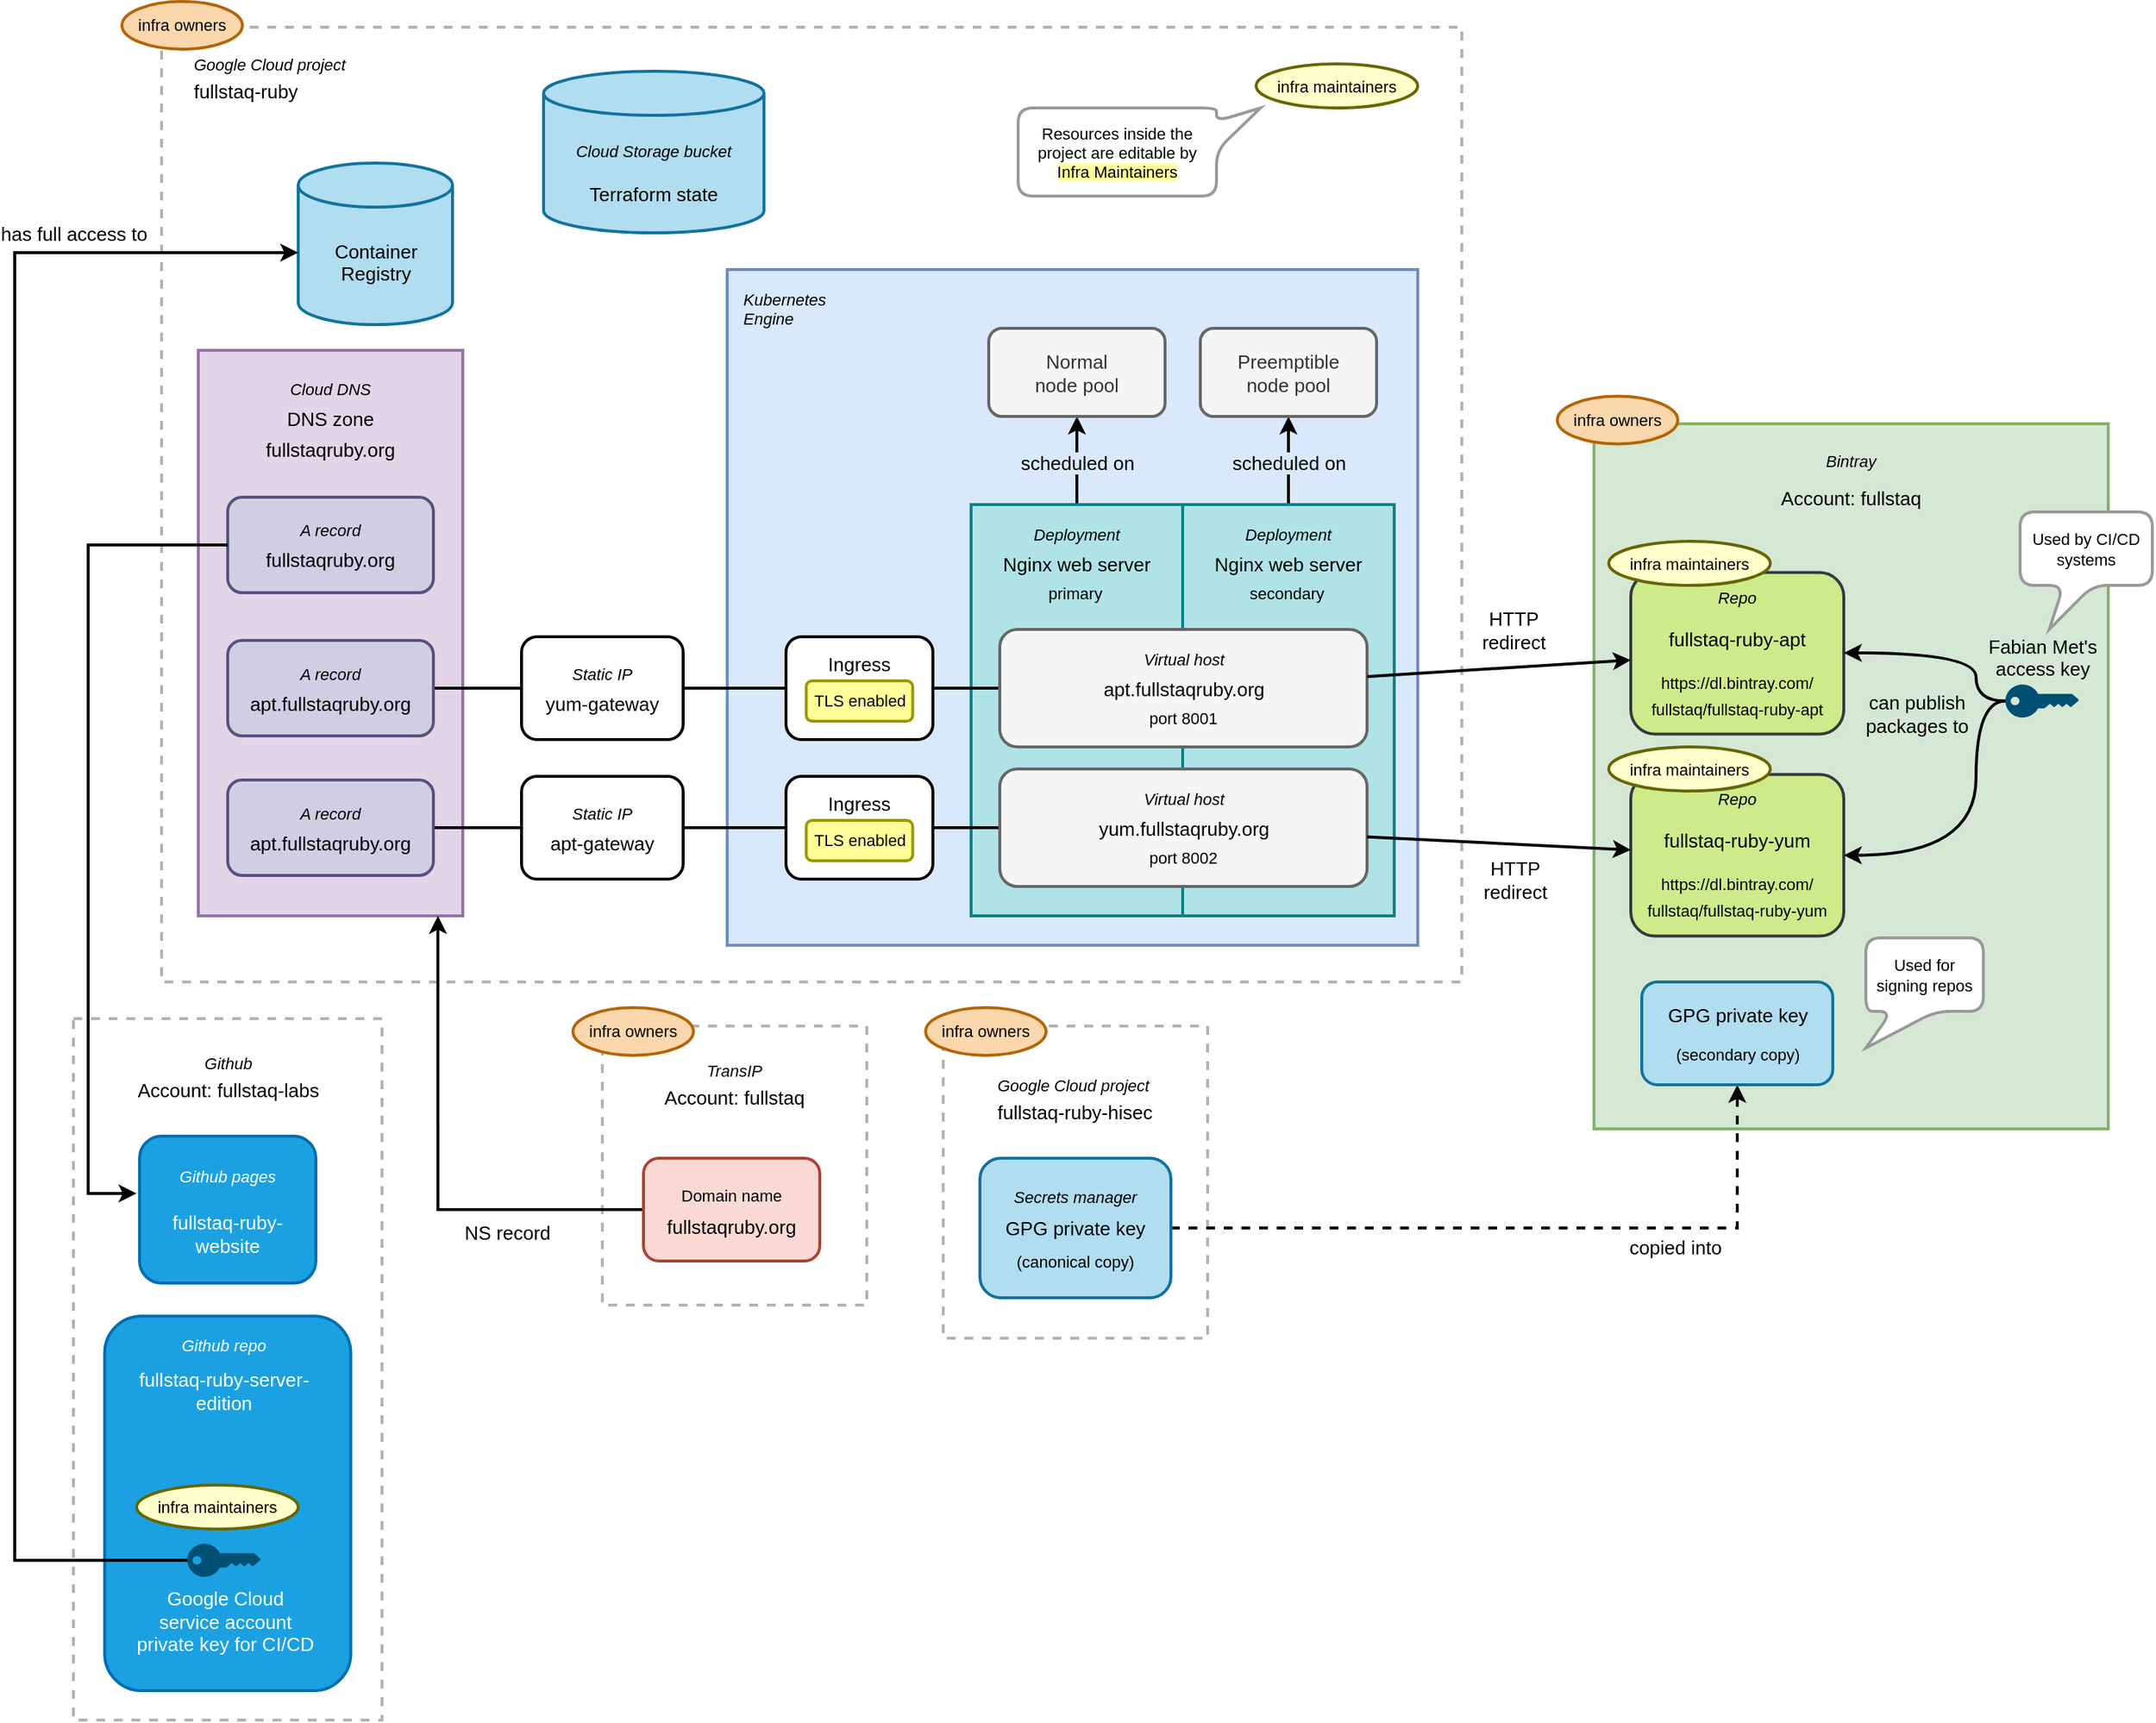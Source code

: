 <mxfile version="13.6.2" type="device"><diagram id="wFYHoePaybJZQyo_VfQG" name="Page-1"><mxGraphModel dx="1171" dy="787" grid="1" gridSize="10" guides="1" tooltips="1" connect="1" arrows="1" fold="1" page="1" pageScale="1" pageWidth="1654" pageHeight="1169" math="0" shadow="0"><root><mxCell id="0"/><mxCell id="1" parent="0"/><mxCell id="Y2Kb97HNNrcBP8ezn5Aq-105" value="" style="rounded=0;whiteSpace=wrap;html=1;shadow=0;glass=0;sketch=0;strokeWidth=2;fontSize=11;align=center;dashed=1;strokeColor=#B3B3B3;" parent="1" vertex="1"><mxGeometry x="150" y="47.5" width="885" height="650" as="geometry"/></mxCell><mxCell id="Y2Kb97HNNrcBP8ezn5Aq-82" value="" style="rounded=0;whiteSpace=wrap;html=1;shadow=0;glass=0;sketch=0;strokeWidth=2;fontSize=13;strokeColor=#6c8ebf;fillColor=#dae8fc;" parent="1" vertex="1"><mxGeometry x="535" y="212.5" width="470" height="460" as="geometry"/></mxCell><mxCell id="Y2Kb97HNNrcBP8ezn5Aq-75" style="edgeStyle=orthogonalEdgeStyle;rounded=0;orthogonalLoop=1;jettySize=auto;html=1;startArrow=none;startFill=0;endArrow=classic;endFill=1;strokeWidth=2;fontSize=13;" parent="1" source="Y2Kb97HNNrcBP8ezn5Aq-4" target="Y2Kb97HNNrcBP8ezn5Aq-72" edge="1"><mxGeometry relative="1" as="geometry"/></mxCell><mxCell id="Y2Kb97HNNrcBP8ezn5Aq-76" value="scheduled on" style="edgeLabel;html=1;align=center;verticalAlign=middle;resizable=0;points=[];fontSize=13;labelBackgroundColor=#DAE8FC;" parent="Y2Kb97HNNrcBP8ezn5Aq-75" vertex="1" connectable="0"><mxGeometry x="-0.056" y="2" relative="1" as="geometry"><mxPoint x="2" y="-0.75" as="offset"/></mxGeometry></mxCell><mxCell id="Y2Kb97HNNrcBP8ezn5Aq-4" value="" style="rounded=0;whiteSpace=wrap;html=1;fontSize=13;strokeWidth=2;fillColor=#b0e3e6;strokeColor=#0e8088;" parent="1" vertex="1"><mxGeometry x="701" y="372.5" width="144" height="280" as="geometry"/></mxCell><mxCell id="Y2Kb97HNNrcBP8ezn5Aq-16" value="Kubernetes&lt;br style=&quot;font-size: 11px&quot;&gt;Engine" style="text;html=1;strokeColor=none;fillColor=none;align=left;verticalAlign=top;whiteSpace=wrap;rounded=0;fontSize=11;fontStyle=2" parent="1" vertex="1"><mxGeometry x="544" y="220" width="70" height="35" as="geometry"/></mxCell><mxCell id="Y2Kb97HNNrcBP8ezn5Aq-26" style="edgeStyle=orthogonalEdgeStyle;rounded=0;orthogonalLoop=1;jettySize=auto;html=1;exitX=0;exitY=0.5;exitDx=0;exitDy=0;endArrow=none;endFill=0;startArrow=none;startFill=0;strokeWidth=2;" parent="1" source="Y2Kb97HNNrcBP8ezn5Aq-35" target="Y2Kb97HNNrcBP8ezn5Aq-147" edge="1"><mxGeometry relative="1" as="geometry"><mxPoint x="705" y="412.5" as="sourcePoint"/><mxPoint x="675" y="497.5" as="targetPoint"/></mxGeometry></mxCell><mxCell id="Y2Kb97HNNrcBP8ezn5Aq-27" value="Deployment" style="text;html=1;strokeColor=none;fillColor=none;align=center;verticalAlign=middle;whiteSpace=wrap;rounded=0;shadow=0;glass=0;sketch=0;fontSize=11;fontStyle=2" parent="1" vertex="1"><mxGeometry x="733" y="382.5" width="80" height="20" as="geometry"/></mxCell><mxCell id="Y2Kb97HNNrcBP8ezn5Aq-29" value="Nginx web server" style="text;html=1;strokeColor=none;fillColor=none;align=center;verticalAlign=middle;whiteSpace=wrap;rounded=0;shadow=0;glass=0;sketch=0;fontSize=13;" parent="1" vertex="1"><mxGeometry x="718" y="402.5" width="110" height="20" as="geometry"/></mxCell><mxCell id="Y2Kb97HNNrcBP8ezn5Aq-40" value="&lt;p style=&quot;line-height: 100%&quot;&gt;&lt;i&gt;&lt;font style=&quot;font-size: 11px ; line-height: 100%&quot;&gt;Bintray&lt;/font&gt;&lt;/i&gt;&lt;/p&gt;&lt;p style=&quot;line-height: 100%&quot;&gt;Account: fullstaq&lt;br&gt;&lt;/p&gt;" style="rounded=0;whiteSpace=wrap;html=1;shadow=0;glass=0;sketch=0;strokeWidth=2;fontSize=13;verticalAlign=top;spacing=0;strokeColor=#82b366;fillColor=#d5e8d4;" parent="1" vertex="1"><mxGeometry x="1125" y="317.5" width="350" height="480" as="geometry"/></mxCell><mxCell id="Y2Kb97HNNrcBP8ezn5Aq-57" style="edgeStyle=orthogonalEdgeStyle;rounded=0;orthogonalLoop=1;jettySize=auto;html=1;startArrow=none;startFill=0;endArrow=none;endFill=0;strokeWidth=2;fontSize=11;" parent="1" source="Y2Kb97HNNrcBP8ezn5Aq-56" target="Y2Kb97HNNrcBP8ezn5Aq-98" edge="1"><mxGeometry relative="1" as="geometry"><mxPoint x="721.5" y="592.5" as="targetPoint"/></mxGeometry></mxCell><mxCell id="Y2Kb97HNNrcBP8ezn5Aq-56" value="Ingress" style="rounded=1;whiteSpace=wrap;html=1;shadow=0;glass=0;sketch=0;strokeWidth=2;fontSize=13;verticalAlign=top;spacing=6;" parent="1" vertex="1"><mxGeometry x="575" y="557.5" width="100" height="70" as="geometry"/></mxCell><mxCell id="Y2Kb97HNNrcBP8ezn5Aq-58" value="primary" style="text;html=1;strokeColor=none;fillColor=none;align=center;verticalAlign=middle;whiteSpace=wrap;rounded=0;shadow=0;glass=0;sketch=0;fontSize=11;" parent="1" vertex="1"><mxGeometry x="752" y="422.5" width="40" height="20" as="geometry"/></mxCell><mxCell id="Y2Kb97HNNrcBP8ezn5Aq-74" style="edgeStyle=orthogonalEdgeStyle;rounded=0;orthogonalLoop=1;jettySize=auto;html=1;startArrow=none;startFill=0;endArrow=classic;endFill=1;strokeWidth=2;fontSize=13;" parent="1" source="Y2Kb97HNNrcBP8ezn5Aq-63" target="Y2Kb97HNNrcBP8ezn5Aq-73" edge="1"><mxGeometry relative="1" as="geometry"/></mxCell><mxCell id="Y2Kb97HNNrcBP8ezn5Aq-77" value="scheduled on" style="edgeLabel;html=1;align=center;verticalAlign=middle;resizable=0;points=[];fontSize=13;labelBackgroundColor=#DAE8FC;" parent="Y2Kb97HNNrcBP8ezn5Aq-74" vertex="1" connectable="0"><mxGeometry x="-0.056" y="1" relative="1" as="geometry"><mxPoint x="1" y="-0.75" as="offset"/></mxGeometry></mxCell><mxCell id="Y2Kb97HNNrcBP8ezn5Aq-63" value="" style="rounded=0;whiteSpace=wrap;html=1;fontSize=13;strokeWidth=2;fillColor=#b0e3e6;strokeColor=#0e8088;" parent="1" vertex="1"><mxGeometry x="845" y="372.5" width="144" height="280" as="geometry"/></mxCell><mxCell id="Y2Kb97HNNrcBP8ezn5Aq-64" value="Deployment" style="text;html=1;strokeColor=none;fillColor=none;align=center;verticalAlign=middle;whiteSpace=wrap;rounded=0;shadow=0;glass=0;sketch=0;fontSize=11;fontStyle=2" parent="1" vertex="1"><mxGeometry x="877" y="382.5" width="80" height="20" as="geometry"/></mxCell><mxCell id="Y2Kb97HNNrcBP8ezn5Aq-65" value="Nginx web server" style="text;html=1;strokeColor=none;fillColor=none;align=center;verticalAlign=middle;whiteSpace=wrap;rounded=0;shadow=0;glass=0;sketch=0;fontSize=13;" parent="1" vertex="1"><mxGeometry x="862" y="402.5" width="110" height="20" as="geometry"/></mxCell><mxCell id="Y2Kb97HNNrcBP8ezn5Aq-66" value="secondary" style="text;html=1;strokeColor=none;fillColor=none;align=center;verticalAlign=middle;whiteSpace=wrap;rounded=0;shadow=0;glass=0;sketch=0;fontSize=11;" parent="1" vertex="1"><mxGeometry x="896" y="422.5" width="40" height="20" as="geometry"/></mxCell><mxCell id="Y2Kb97HNNrcBP8ezn5Aq-49" value="" style="group" parent="1" vertex="1" connectable="0"><mxGeometry x="720.5" y="457.5" width="250" height="80" as="geometry"/></mxCell><mxCell id="Y2Kb97HNNrcBP8ezn5Aq-35" value="" style="rounded=1;whiteSpace=wrap;html=1;shadow=0;glass=0;sketch=0;strokeWidth=2;fontSize=11;fillColor=#f5f5f5;strokeColor=#666666;fontColor=#333333;" parent="Y2Kb97HNNrcBP8ezn5Aq-49" vertex="1"><mxGeometry width="250" height="80" as="geometry"/></mxCell><mxCell id="Y2Kb97HNNrcBP8ezn5Aq-46" value="Virtual host" style="text;html=1;strokeColor=none;fillColor=none;align=center;verticalAlign=middle;whiteSpace=wrap;rounded=0;shadow=0;glass=0;sketch=0;fontSize=11;fontStyle=2" parent="Y2Kb97HNNrcBP8ezn5Aq-49" vertex="1"><mxGeometry x="85" y="10" width="80" height="20" as="geometry"/></mxCell><mxCell id="Y2Kb97HNNrcBP8ezn5Aq-47" value="apt.fullstaqruby.org" style="text;html=1;strokeColor=none;fillColor=none;align=center;verticalAlign=middle;whiteSpace=wrap;rounded=0;shadow=0;glass=0;sketch=0;fontSize=13;" parent="Y2Kb97HNNrcBP8ezn5Aq-49" vertex="1"><mxGeometry x="64" y="30" width="122" height="20" as="geometry"/></mxCell><mxCell id="Y2Kb97HNNrcBP8ezn5Aq-48" value="port 8001" style="text;html=1;strokeColor=none;fillColor=none;align=center;verticalAlign=middle;whiteSpace=wrap;rounded=0;shadow=0;glass=0;sketch=0;fontSize=11;" parent="Y2Kb97HNNrcBP8ezn5Aq-49" vertex="1"><mxGeometry x="87.5" y="50" width="75" height="20" as="geometry"/></mxCell><mxCell id="Y2Kb97HNNrcBP8ezn5Aq-72" value="Normal&lt;br&gt;node pool" style="rounded=1;whiteSpace=wrap;html=1;shadow=0;glass=0;sketch=0;strokeWidth=2;fontSize=13;fillColor=#f5f5f5;strokeColor=#666666;fontColor=#333333;" parent="1" vertex="1"><mxGeometry x="713" y="252.5" width="120" height="60" as="geometry"/></mxCell><mxCell id="Y2Kb97HNNrcBP8ezn5Aq-73" value="Preemptible&lt;br&gt;node pool" style="rounded=1;whiteSpace=wrap;html=1;shadow=0;glass=0;sketch=0;strokeWidth=2;fontSize=13;fillColor=#f5f5f5;strokeColor=#666666;fontColor=#333333;" parent="1" vertex="1"><mxGeometry x="857" y="252.5" width="120" height="60" as="geometry"/></mxCell><mxCell id="Y2Kb97HNNrcBP8ezn5Aq-80" style="edgeStyle=orthogonalEdgeStyle;rounded=0;orthogonalLoop=1;jettySize=auto;html=1;startArrow=none;startFill=0;endArrow=none;endFill=0;strokeWidth=2;fontSize=13;" parent="1" source="Y2Kb97HNNrcBP8ezn5Aq-78" target="Y2Kb97HNNrcBP8ezn5Aq-147" edge="1"><mxGeometry relative="1" as="geometry"><mxPoint x="605" y="497.5" as="targetPoint"/></mxGeometry></mxCell><mxCell id="Y2Kb97HNNrcBP8ezn5Aq-78" value="&lt;p style=&quot;line-height: 160%&quot;&gt;&lt;i&gt;&lt;font style=&quot;font-size: 11px&quot;&gt;Static IP&lt;/font&gt;&lt;/i&gt;&lt;br&gt;yum-gateway&lt;/p&gt;" style="rounded=1;whiteSpace=wrap;html=1;shadow=0;glass=0;sketch=0;strokeWidth=2;fontSize=13;" parent="1" vertex="1"><mxGeometry x="395" y="462.5" width="110" height="70" as="geometry"/></mxCell><mxCell id="Y2Kb97HNNrcBP8ezn5Aq-81" style="edgeStyle=orthogonalEdgeStyle;rounded=0;orthogonalLoop=1;jettySize=auto;html=1;startArrow=none;startFill=0;endArrow=none;endFill=0;strokeWidth=2;fontSize=13;" parent="1" source="Y2Kb97HNNrcBP8ezn5Aq-79" target="Y2Kb97HNNrcBP8ezn5Aq-56" edge="1"><mxGeometry relative="1" as="geometry"/></mxCell><mxCell id="Y2Kb97HNNrcBP8ezn5Aq-79" value="&lt;p style=&quot;line-height: 160%&quot;&gt;&lt;i&gt;&lt;font style=&quot;font-size: 11px&quot;&gt;Static IP&lt;/font&gt;&lt;/i&gt;&lt;br&gt;apt-gateway&lt;/p&gt;" style="rounded=1;whiteSpace=wrap;html=1;shadow=0;glass=0;sketch=0;strokeWidth=2;fontSize=13;" parent="1" vertex="1"><mxGeometry x="395" y="557.5" width="110" height="70" as="geometry"/></mxCell><mxCell id="Y2Kb97HNNrcBP8ezn5Aq-85" value="" style="rounded=0;whiteSpace=wrap;html=1;shadow=0;glass=0;sketch=0;strokeColor=#9673a6;strokeWidth=2;fontSize=13;fillColor=#e1d5e7;" parent="1" vertex="1"><mxGeometry x="175" y="267.5" width="180" height="385" as="geometry"/></mxCell><mxCell id="Y2Kb97HNNrcBP8ezn5Aq-90" style="edgeStyle=orthogonalEdgeStyle;rounded=0;orthogonalLoop=1;jettySize=auto;html=1;startArrow=none;startFill=0;endArrow=none;endFill=0;strokeWidth=2;fontSize=13;" parent="1" source="Y2Kb97HNNrcBP8ezn5Aq-86" target="Y2Kb97HNNrcBP8ezn5Aq-78" edge="1"><mxGeometry relative="1" as="geometry"/></mxCell><mxCell id="Y2Kb97HNNrcBP8ezn5Aq-86" value="&lt;p style=&quot;line-height: 160%&quot;&gt;&lt;i&gt;&lt;font style=&quot;font-size: 11px&quot;&gt;A record&lt;/font&gt;&lt;/i&gt;&lt;br&gt;apt.fullstaqruby.org&lt;/p&gt;" style="rounded=1;whiteSpace=wrap;html=1;shadow=0;glass=0;sketch=0;strokeWidth=2;fontSize=13;fillColor=#d0cee2;strokeColor=#56517e;" parent="1" vertex="1"><mxGeometry x="195" y="465" width="140" height="65" as="geometry"/></mxCell><mxCell id="Y2Kb97HNNrcBP8ezn5Aq-91" style="edgeStyle=orthogonalEdgeStyle;rounded=0;orthogonalLoop=1;jettySize=auto;html=1;startArrow=none;startFill=0;endArrow=none;endFill=0;strokeWidth=2;fontSize=13;" parent="1" source="Y2Kb97HNNrcBP8ezn5Aq-88" target="Y2Kb97HNNrcBP8ezn5Aq-79" edge="1"><mxGeometry relative="1" as="geometry"/></mxCell><mxCell id="Y2Kb97HNNrcBP8ezn5Aq-88" value="&lt;p style=&quot;line-height: 160%&quot;&gt;&lt;i&gt;&lt;font style=&quot;font-size: 11px&quot;&gt;A record&lt;/font&gt;&lt;/i&gt;&lt;br&gt;apt.fullstaqruby.org&lt;/p&gt;" style="rounded=1;whiteSpace=wrap;html=1;shadow=0;glass=0;sketch=0;strokeWidth=2;fontSize=13;fillColor=#d0cee2;strokeColor=#56517e;" parent="1" vertex="1"><mxGeometry x="195" y="560" width="140" height="65" as="geometry"/></mxCell><mxCell id="Y2Kb97HNNrcBP8ezn5Aq-89" value="&lt;p style=&quot;line-height: 160%&quot;&gt;&lt;i&gt;&lt;font&gt;&lt;span style=&quot;font-size: 11px&quot;&gt;Cloud DNS&lt;br&gt;&lt;/span&gt;&lt;/font&gt;&lt;/i&gt;&lt;span&gt;DNS zone&lt;br&gt;&lt;/span&gt;&lt;span&gt;fullstaqruby.org&lt;/span&gt;&lt;/p&gt;" style="text;html=1;strokeColor=none;fillColor=none;align=center;verticalAlign=middle;whiteSpace=wrap;rounded=0;shadow=0;glass=0;sketch=0;fontSize=13;" parent="1" vertex="1"><mxGeometry x="205" y="287.5" width="120" height="55" as="geometry"/></mxCell><mxCell id="Y2Kb97HNNrcBP8ezn5Aq-92" value="&lt;p style=&quot;line-height: 160%&quot;&gt;&lt;i&gt;Repo&lt;/i&gt;&lt;/p&gt;&lt;p style=&quot;line-height: 160%&quot;&gt;&lt;font style=&quot;font-size: 13px&quot;&gt;fullstaq-ruby-apt&lt;/font&gt;&lt;br&gt;&lt;/p&gt;&lt;p style=&quot;line-height: 160%&quot;&gt;https://dl.bintray.com/&lt;br&gt;fullstaq/fullstaq-ruby-apt&lt;br&gt;&lt;/p&gt;" style="rounded=1;whiteSpace=wrap;html=1;shadow=0;glass=0;sketch=0;strokeWidth=2;fontSize=11;align=center;fillColor=#cdeb8b;strokeColor=#36393d;" parent="1" vertex="1"><mxGeometry x="1150" y="418.75" width="145" height="110" as="geometry"/></mxCell><mxCell id="Y2Kb97HNNrcBP8ezn5Aq-93" value="&lt;p style=&quot;line-height: 160%&quot;&gt;&lt;i&gt;Repo&lt;/i&gt;&lt;/p&gt;&lt;p style=&quot;line-height: 160%&quot;&gt;&lt;font style=&quot;font-size: 13px&quot;&gt;fullstaq-ruby-yum&lt;/font&gt;&lt;br&gt;&lt;/p&gt;&lt;p style=&quot;line-height: 160%&quot;&gt;https://dl.bintray.com/&lt;br&gt;fullstaq/fullstaq-ruby-yum&lt;br&gt;&lt;/p&gt;" style="rounded=1;whiteSpace=wrap;html=1;shadow=0;glass=0;sketch=0;strokeWidth=2;fontSize=11;align=center;fillColor=#cdeb8b;strokeColor=#36393d;" parent="1" vertex="1"><mxGeometry x="1150" y="556.25" width="145" height="110" as="geometry"/></mxCell><mxCell id="Y2Kb97HNNrcBP8ezn5Aq-94" style="rounded=0;orthogonalLoop=1;jettySize=auto;html=1;startArrow=none;startFill=0;endArrow=classic;endFill=1;strokeWidth=2;fontSize=13;" parent="1" source="Y2Kb97HNNrcBP8ezn5Aq-35" target="Y2Kb97HNNrcBP8ezn5Aq-92" edge="1"><mxGeometry relative="1" as="geometry"/></mxCell><mxCell id="Y2Kb97HNNrcBP8ezn5Aq-103" value="HTTP&lt;br style=&quot;font-size: 13px;&quot;&gt;redirect" style="edgeLabel;html=1;align=center;verticalAlign=middle;resizable=0;points=[];fontSize=13;labelBackgroundColor=none;" parent="Y2Kb97HNNrcBP8ezn5Aq-94" vertex="1" connectable="0"><mxGeometry x="-0.123" y="1" relative="1" as="geometry"><mxPoint x="20.72" y="-26.16" as="offset"/></mxGeometry></mxCell><mxCell id="Y2Kb97HNNrcBP8ezn5Aq-97" value="" style="group" parent="1" vertex="1" connectable="0"><mxGeometry x="720.5" y="552.5" width="250" height="80" as="geometry"/></mxCell><mxCell id="Y2Kb97HNNrcBP8ezn5Aq-98" value="" style="rounded=1;whiteSpace=wrap;html=1;shadow=0;glass=0;sketch=0;strokeWidth=2;fontSize=11;fillColor=#f5f5f5;strokeColor=#666666;fontColor=#333333;" parent="Y2Kb97HNNrcBP8ezn5Aq-97" vertex="1"><mxGeometry width="250" height="80" as="geometry"/></mxCell><mxCell id="Y2Kb97HNNrcBP8ezn5Aq-99" value="Virtual host" style="text;html=1;strokeColor=none;fillColor=none;align=center;verticalAlign=middle;whiteSpace=wrap;rounded=0;shadow=0;glass=0;sketch=0;fontSize=11;fontStyle=2" parent="Y2Kb97HNNrcBP8ezn5Aq-97" vertex="1"><mxGeometry x="85" y="10" width="80" height="20" as="geometry"/></mxCell><mxCell id="Y2Kb97HNNrcBP8ezn5Aq-100" value="yum.fullstaqruby.org" style="text;html=1;strokeColor=none;fillColor=none;align=center;verticalAlign=middle;whiteSpace=wrap;rounded=0;shadow=0;glass=0;sketch=0;fontSize=13;" parent="Y2Kb97HNNrcBP8ezn5Aq-97" vertex="1"><mxGeometry x="64" y="30" width="122" height="20" as="geometry"/></mxCell><mxCell id="Y2Kb97HNNrcBP8ezn5Aq-101" value="port 8002" style="text;html=1;strokeColor=none;fillColor=none;align=center;verticalAlign=middle;whiteSpace=wrap;rounded=0;shadow=0;glass=0;sketch=0;fontSize=11;" parent="Y2Kb97HNNrcBP8ezn5Aq-97" vertex="1"><mxGeometry x="87.5" y="50" width="75" height="20" as="geometry"/></mxCell><mxCell id="Y2Kb97HNNrcBP8ezn5Aq-102" style="rounded=0;orthogonalLoop=1;jettySize=auto;html=1;startArrow=none;startFill=0;endArrow=classic;endFill=1;strokeWidth=2;fontSize=11;jumpStyle=none;" parent="1" source="Y2Kb97HNNrcBP8ezn5Aq-98" target="Y2Kb97HNNrcBP8ezn5Aq-93" edge="1"><mxGeometry relative="1" as="geometry"/></mxCell><mxCell id="Y2Kb97HNNrcBP8ezn5Aq-104" value="HTTP&lt;br style=&quot;font-size: 13px;&quot;&gt;redirect" style="edgeLabel;html=1;align=center;verticalAlign=middle;resizable=0;points=[];fontSize=13;labelBackgroundColor=none;" parent="Y2Kb97HNNrcBP8ezn5Aq-102" vertex="1" connectable="0"><mxGeometry x="0.118" y="-3" relative="1" as="geometry"><mxPoint x="-0.23" y="20.82" as="offset"/></mxGeometry></mxCell><mxCell id="Y2Kb97HNNrcBP8ezn5Aq-110" value="&lt;p style=&quot;line-height: 160%&quot;&gt;&lt;i&gt;Google Cloud project&lt;/i&gt;&lt;br&gt;&lt;font style=&quot;font-size: 13px&quot;&gt;fullstaq-ruby&lt;/font&gt;&lt;/p&gt;" style="text;html=1;strokeColor=none;fillColor=none;align=left;verticalAlign=middle;whiteSpace=wrap;rounded=0;shadow=0;glass=0;dashed=1;labelBackgroundColor=none;sketch=0;fontSize=11;" parent="1" vertex="1"><mxGeometry x="170" y="62.5" width="110" height="40" as="geometry"/></mxCell><mxCell id="Y2Kb97HNNrcBP8ezn5Aq-111" value="" style="rounded=0;whiteSpace=wrap;html=1;shadow=0;glass=0;sketch=0;strokeWidth=2;fontSize=11;align=center;dashed=1;strokeColor=#B3B3B3;" parent="1" vertex="1"><mxGeometry x="682" y="727.5" width="180" height="212.5" as="geometry"/></mxCell><mxCell id="Y2Kb97HNNrcBP8ezn5Aq-112" value="&lt;p style=&quot;line-height: 160%&quot;&gt;&lt;i&gt;Google Cloud project&lt;/i&gt;&lt;br&gt;&lt;font style=&quot;font-size: 13px&quot;&gt;fullstaq-ruby-hisec&lt;/font&gt;&lt;/p&gt;" style="text;html=1;strokeColor=none;fillColor=none;align=left;verticalAlign=middle;whiteSpace=wrap;rounded=0;shadow=0;glass=0;dashed=1;labelBackgroundColor=none;sketch=0;fontSize=11;" parent="1" vertex="1"><mxGeometry x="717" y="757.5" width="110" height="40" as="geometry"/></mxCell><mxCell id="Y2Kb97HNNrcBP8ezn5Aq-162" style="edgeStyle=orthogonalEdgeStyle;rounded=0;jumpStyle=none;orthogonalLoop=1;jettySize=auto;html=1;startArrow=none;startFill=0;endArrow=classic;endFill=1;strokeWidth=2;fontSize=13;dashed=1;" parent="1" source="Y2Kb97HNNrcBP8ezn5Aq-115" target="Y2Kb97HNNrcBP8ezn5Aq-158" edge="1"><mxGeometry relative="1" as="geometry"/></mxCell><mxCell id="Y2Kb97HNNrcBP8ezn5Aq-163" value="copied into" style="edgeLabel;html=1;align=center;verticalAlign=middle;resizable=0;points=[];fontSize=13;" parent="Y2Kb97HNNrcBP8ezn5Aq-162" vertex="1" connectable="0"><mxGeometry x="0.206" y="-3" relative="1" as="geometry"><mxPoint x="51.33" y="9.5" as="offset"/></mxGeometry></mxCell><mxCell id="Y2Kb97HNNrcBP8ezn5Aq-115" value="&lt;p style=&quot;line-height: 200%&quot;&gt;&lt;i&gt;Secrets manager&lt;/i&gt;&lt;br style=&quot;font-size: 13px&quot;&gt;&lt;font&gt;&lt;font style=&quot;font-size: 13px&quot;&gt;GPG private key&lt;/font&gt;&lt;br&gt;&lt;/font&gt;(canonical copy)&lt;/p&gt;" style="rounded=1;whiteSpace=wrap;html=1;shadow=0;glass=0;labelBackgroundColor=none;sketch=0;strokeColor=#10739e;strokeWidth=2;fillColor=#b1ddf0;fontSize=11;align=center;" parent="1" vertex="1"><mxGeometry x="707.0" y="817.5" width="130" height="95" as="geometry"/></mxCell><mxCell id="Y2Kb97HNNrcBP8ezn5Aq-125" value="Resources inside the project are editable by &lt;span style=&quot;background-color: rgb(255 , 255 , 153)&quot;&gt;Infra Maintainers&lt;/span&gt;" style="shape=callout;whiteSpace=wrap;html=1;perimeter=calloutPerimeter;rounded=1;shadow=0;glass=0;labelBackgroundColor=none;sketch=0;strokeWidth=2;fontSize=11;align=center;position2=0;size=30;position=0.15;strokeColor=#999999;direction=south;base=20;flipH=1;" parent="1" vertex="1"><mxGeometry x="733" y="102.5" width="165" height="60" as="geometry"/></mxCell><mxCell id="Y2Kb97HNNrcBP8ezn5Aq-128" value="infra maintainers" style="ellipse;whiteSpace=wrap;html=1;rounded=0;shadow=0;glass=0;labelBackgroundColor=none;sketch=0;strokeWidth=2;fontSize=11;align=center;strokeColor=#666600;fillColor=#FFFFCC;" parent="1" vertex="1"><mxGeometry x="1135" y="397.5" width="110" height="30" as="geometry"/></mxCell><mxCell id="Y2Kb97HNNrcBP8ezn5Aq-130" value="&lt;span&gt;Used by CI/CD systems&lt;/span&gt;" style="shape=callout;whiteSpace=wrap;html=1;perimeter=calloutPerimeter;rounded=1;shadow=0;glass=0;labelBackgroundColor=none;sketch=0;strokeWidth=2;fontSize=11;align=center;position2=0.22;size=30;position=0.33;strokeColor=#999999;" parent="1" vertex="1"><mxGeometry x="1415" y="377.5" width="90" height="80" as="geometry"/></mxCell><mxCell id="Y2Kb97HNNrcBP8ezn5Aq-134" style="edgeStyle=orthogonalEdgeStyle;rounded=0;jumpStyle=none;orthogonalLoop=1;jettySize=auto;html=1;startArrow=none;startFill=0;endArrow=classic;endFill=1;strokeWidth=2;fontSize=11;exitX=0;exitY=0.5;exitDx=0;exitDy=0;exitPerimeter=0;elbow=vertical;curved=1;" parent="1" source="Y2Kb97HNNrcBP8ezn5Aq-133" target="Y2Kb97HNNrcBP8ezn5Aq-92" edge="1"><mxGeometry relative="1" as="geometry"><Array as="points"><mxPoint x="1385" y="506.5"/><mxPoint x="1385" y="473.5"/></Array></mxGeometry></mxCell><mxCell id="Y2Kb97HNNrcBP8ezn5Aq-135" style="edgeStyle=orthogonalEdgeStyle;rounded=0;jumpStyle=none;orthogonalLoop=1;jettySize=auto;html=1;entryX=1;entryY=0.5;entryDx=0;entryDy=0;startArrow=none;startFill=0;endArrow=classic;endFill=1;strokeWidth=2;fontSize=11;exitX=0;exitY=0.5;exitDx=0;exitDy=0;exitPerimeter=0;curved=1;" parent="1" source="Y2Kb97HNNrcBP8ezn5Aq-133" target="Y2Kb97HNNrcBP8ezn5Aq-93" edge="1"><mxGeometry relative="1" as="geometry"><Array as="points"><mxPoint x="1385" y="506.5"/><mxPoint x="1385" y="611.5"/></Array></mxGeometry></mxCell><mxCell id="Y2Kb97HNNrcBP8ezn5Aq-133" value="Fabian Met's&lt;br style=&quot;font-size: 13px;&quot;&gt;access key" style="points=[[0,0.5,0],[0.24,0,0],[0.5,0.28,0],[0.995,0.475,0],[0.5,0.72,0],[0.24,1,0]];verticalLabelPosition=top;html=1;verticalAlign=bottom;aspect=fixed;align=center;pointerEvents=1;shape=mxgraph.cisco19.key;fillColor=#005073;strokeColor=none;rounded=1;shadow=0;glass=0;labelBackgroundColor=none;sketch=0;fontSize=13;labelPosition=center;" parent="1" vertex="1"><mxGeometry x="1405" y="495" width="50" height="22.5" as="geometry"/></mxCell><mxCell id="Y2Kb97HNNrcBP8ezn5Aq-137" value="can publish packages to" style="text;html=1;strokeColor=none;align=center;verticalAlign=middle;whiteSpace=wrap;rounded=0;shadow=0;glass=0;labelBackgroundColor=#D5E8D4;sketch=0;fontSize=13;" parent="1" vertex="1"><mxGeometry x="1305" y="497.5" width="80" height="35" as="geometry"/></mxCell><mxCell id="Y2Kb97HNNrcBP8ezn5Aq-143" value="" style="rounded=0;whiteSpace=wrap;html=1;shadow=0;glass=0;sketch=0;strokeWidth=2;fontSize=11;align=center;dashed=1;strokeColor=#B3B3B3;" parent="1" vertex="1"><mxGeometry x="450" y="727.5" width="180" height="190" as="geometry"/></mxCell><mxCell id="Y2Kb97HNNrcBP8ezn5Aq-145" value="&lt;p style=&quot;line-height: 160%&quot;&gt;&lt;i&gt;TransIP&lt;/i&gt;&lt;br&gt;&lt;font style=&quot;font-size: 13px&quot;&gt;Account: fullstaq&lt;/font&gt;&lt;/p&gt;" style="text;html=1;strokeColor=none;fillColor=none;align=center;verticalAlign=middle;whiteSpace=wrap;rounded=0;shadow=0;glass=0;dashed=1;labelBackgroundColor=none;sketch=0;fontSize=11;" parent="1" vertex="1"><mxGeometry x="485" y="747.5" width="110" height="40" as="geometry"/></mxCell><mxCell id="Y2Kb97HNNrcBP8ezn5Aq-146" value="TLS enabled" style="rounded=1;whiteSpace=wrap;html=1;shadow=0;glass=0;labelBackgroundColor=none;sketch=0;strokeWidth=2;fontSize=11;align=center;fillColor=#FFFF99;strokeColor=#999900;" parent="1" vertex="1"><mxGeometry x="588.75" y="587.5" width="72.5" height="27.5" as="geometry"/></mxCell><mxCell id="Y2Kb97HNNrcBP8ezn5Aq-147" value="Ingress" style="rounded=1;whiteSpace=wrap;html=1;shadow=0;glass=0;sketch=0;strokeWidth=2;fontSize=13;verticalAlign=top;spacing=6;" parent="1" vertex="1"><mxGeometry x="575" y="462.5" width="100" height="70" as="geometry"/></mxCell><mxCell id="Y2Kb97HNNrcBP8ezn5Aq-148" value="TLS enabled" style="rounded=1;whiteSpace=wrap;html=1;shadow=0;glass=0;labelBackgroundColor=none;sketch=0;strokeWidth=2;fontSize=11;align=center;fillColor=#FFFF99;strokeColor=#999900;" parent="1" vertex="1"><mxGeometry x="588.75" y="492.5" width="72.5" height="27.5" as="geometry"/></mxCell><mxCell id="Y2Kb97HNNrcBP8ezn5Aq-152" value="" style="group" parent="1" vertex="1" connectable="0"><mxGeometry x="410" y="77.5" width="150" height="110" as="geometry"/></mxCell><mxCell id="Y2Kb97HNNrcBP8ezn5Aq-108" value="&lt;p style=&quot;line-height: 160%&quot;&gt;&lt;br&gt;&lt;/p&gt;" style="shape=cylinder2;whiteSpace=wrap;html=1;boundedLbl=1;backgroundOutline=1;size=15;rounded=0;shadow=0;glass=0;sketch=0;strokeColor=#10739e;strokeWidth=2;fontSize=11;align=center;fillColor=#b1ddf0;" parent="Y2Kb97HNNrcBP8ezn5Aq-152" vertex="1"><mxGeometry width="150" height="110" as="geometry"/></mxCell><mxCell id="Y2Kb97HNNrcBP8ezn5Aq-109" value="&lt;p style=&quot;line-height: 120%&quot;&gt;&lt;i&gt;Cloud Storage bucket&lt;br&gt;&lt;/i&gt;&lt;br&gt;&lt;font style=&quot;font-size: 13px ; line-height: 160%&quot;&gt;Terraform state&lt;/font&gt;&lt;/p&gt;" style="text;html=1;strokeColor=none;fillColor=none;align=center;verticalAlign=middle;whiteSpace=wrap;rounded=0;shadow=0;glass=0;sketch=0;fontSize=11;" parent="Y2Kb97HNNrcBP8ezn5Aq-152" vertex="1"><mxGeometry x="5" y="36" width="140" height="70" as="geometry"/></mxCell><mxCell id="Y2Kb97HNNrcBP8ezn5Aq-156" style="edgeStyle=orthogonalEdgeStyle;rounded=0;jumpStyle=none;orthogonalLoop=1;jettySize=auto;html=1;entryX=0.906;entryY=1;entryDx=0;entryDy=0;startArrow=none;startFill=0;endArrow=classic;endFill=1;strokeWidth=2;fontSize=11;entryPerimeter=0;" parent="1" source="Y2Kb97HNNrcBP8ezn5Aq-155" target="Y2Kb97HNNrcBP8ezn5Aq-85" edge="1"><mxGeometry relative="1" as="geometry"/></mxCell><mxCell id="Y2Kb97HNNrcBP8ezn5Aq-157" value="&lt;font style=&quot;font-size: 13px&quot;&gt;NS record&lt;/font&gt;" style="edgeLabel;html=1;align=center;verticalAlign=middle;resizable=0;points=[];fontSize=11;labelBackgroundColor=none;" parent="Y2Kb97HNNrcBP8ezn5Aq-156" vertex="1" connectable="0"><mxGeometry x="-0.368" relative="1" as="geometry"><mxPoint x="14" y="15" as="offset"/></mxGeometry></mxCell><mxCell id="Y2Kb97HNNrcBP8ezn5Aq-155" value="&lt;p style=&quot;line-height: 200%&quot;&gt;Domain name&lt;br&gt;&lt;font style=&quot;font-size: 13px ; line-height: 160%&quot;&gt;fullstaqruby.org&lt;/font&gt;&lt;br&gt;&lt;/p&gt;" style="rounded=1;whiteSpace=wrap;html=1;shadow=0;glass=0;labelBackgroundColor=none;sketch=0;strokeColor=#ae4132;strokeWidth=2;fillColor=#fad9d5;fontSize=11;align=center;" parent="1" vertex="1"><mxGeometry x="478" y="817.5" width="120" height="70" as="geometry"/></mxCell><mxCell id="Y2Kb97HNNrcBP8ezn5Aq-158" value="&lt;font style=&quot;line-height: 200%&quot;&gt;GPG private key&lt;br&gt;&lt;font style=&quot;font-size: 11px&quot;&gt;(secondary copy)&lt;/font&gt;&lt;br&gt;&lt;/font&gt;" style="rounded=1;whiteSpace=wrap;html=1;shadow=0;glass=0;labelBackgroundColor=none;sketch=0;strokeColor=#10739e;strokeWidth=2;fillColor=#b1ddf0;fontSize=13;align=center;" parent="1" vertex="1"><mxGeometry x="1157.5" y="697.5" width="130" height="70" as="geometry"/></mxCell><mxCell id="Y2Kb97HNNrcBP8ezn5Aq-161" value="&lt;span&gt;Used for&lt;br&gt;signing repos&lt;/span&gt;" style="shape=callout;whiteSpace=wrap;html=1;perimeter=calloutPerimeter;rounded=1;shadow=0;glass=0;labelBackgroundColor=none;sketch=0;strokeWidth=2;fontSize=11;align=center;position2=0;size=25;position=0.22;base=30;strokeColor=#999999;" parent="1" vertex="1"><mxGeometry x="1310" y="667.5" width="80" height="75" as="geometry"/></mxCell><mxCell id="ejDd2rAxpkFh7oAbk8te-1" value="&lt;p style=&quot;line-height: 160%&quot;&gt;&lt;i&gt;&lt;font style=&quot;font-size: 11px&quot;&gt;A record&lt;/font&gt;&lt;/i&gt;&lt;br&gt;fullstaqruby.org&lt;/p&gt;" style="rounded=1;whiteSpace=wrap;html=1;shadow=0;glass=0;sketch=0;strokeWidth=2;fontSize=13;fillColor=#d0cee2;strokeColor=#56517e;" parent="1" vertex="1"><mxGeometry x="195" y="367.5" width="140" height="65" as="geometry"/></mxCell><mxCell id="ejDd2rAxpkFh7oAbk8te-3" value="infra owners" style="ellipse;whiteSpace=wrap;html=1;rounded=0;shadow=0;glass=0;labelBackgroundColor=none;sketch=0;strokeColor=#b46504;strokeWidth=2;fillColor=#fad7ac;fontSize=11;align=center;" parent="1" vertex="1"><mxGeometry x="430" y="715" width="82" height="32.5" as="geometry"/></mxCell><mxCell id="ejDd2rAxpkFh7oAbk8te-4" value="infra owners" style="ellipse;whiteSpace=wrap;html=1;rounded=0;shadow=0;glass=0;labelBackgroundColor=none;sketch=0;strokeColor=#b46504;strokeWidth=2;fillColor=#fad7ac;fontSize=11;align=center;" parent="1" vertex="1"><mxGeometry x="670" y="715" width="82" height="32.5" as="geometry"/></mxCell><mxCell id="ejDd2rAxpkFh7oAbk8te-5" value="infra owners" style="ellipse;whiteSpace=wrap;html=1;rounded=0;shadow=0;glass=0;labelBackgroundColor=none;sketch=0;strokeColor=#b46504;strokeWidth=2;fillColor=#fad7ac;fontSize=11;align=center;" parent="1" vertex="1"><mxGeometry x="123" y="30" width="82" height="32.5" as="geometry"/></mxCell><mxCell id="ejDd2rAxpkFh7oAbk8te-7" value="infra owners" style="ellipse;whiteSpace=wrap;html=1;rounded=0;shadow=0;glass=0;labelBackgroundColor=none;sketch=0;strokeColor=#b46504;strokeWidth=2;fillColor=#fad7ac;fontSize=11;align=center;" parent="1" vertex="1"><mxGeometry x="1100" y="298.75" width="82" height="32.5" as="geometry"/></mxCell><mxCell id="ejDd2rAxpkFh7oAbk8te-8" value="infra maintainers" style="ellipse;whiteSpace=wrap;html=1;rounded=0;shadow=0;glass=0;labelBackgroundColor=none;sketch=0;strokeWidth=2;fontSize=11;align=center;strokeColor=#666600;fillColor=#FFFFCC;" parent="1" vertex="1"><mxGeometry x="1135" y="537.5" width="110" height="30" as="geometry"/></mxCell><mxCell id="ejDd2rAxpkFh7oAbk8te-9" value="infra maintainers" style="ellipse;whiteSpace=wrap;html=1;rounded=0;shadow=0;glass=0;labelBackgroundColor=none;sketch=0;strokeWidth=2;fontSize=11;align=center;strokeColor=#666600;fillColor=#FFFFCC;" parent="1" vertex="1"><mxGeometry x="895" y="72.5" width="110" height="30" as="geometry"/></mxCell><mxCell id="ejDd2rAxpkFh7oAbk8te-10" value="" style="rounded=0;whiteSpace=wrap;html=1;shadow=0;glass=0;sketch=0;strokeWidth=2;fontSize=11;align=center;dashed=1;strokeColor=#B3B3B3;" parent="1" vertex="1"><mxGeometry x="90" y="722.5" width="210" height="477.5" as="geometry"/></mxCell><mxCell id="ejDd2rAxpkFh7oAbk8te-11" value="&lt;p style=&quot;line-height: 160%&quot;&gt;&lt;i&gt;Github&lt;/i&gt;&lt;br&gt;&lt;font style=&quot;font-size: 13px&quot;&gt;Account: fullstaq-labs&lt;/font&gt;&lt;/p&gt;" style="text;html=1;strokeColor=none;fillColor=none;align=center;verticalAlign=middle;whiteSpace=wrap;rounded=0;shadow=0;glass=0;dashed=1;labelBackgroundColor=none;sketch=0;fontSize=11;" parent="1" vertex="1"><mxGeometry x="127.5" y="742.5" width="135" height="40" as="geometry"/></mxCell><mxCell id="ejDd2rAxpkFh7oAbk8te-13" style="edgeStyle=orthogonalEdgeStyle;rounded=0;orthogonalLoop=1;jettySize=auto;html=1;entryX=-0.017;entryY=0.39;entryDx=0;entryDy=0;strokeWidth=2;exitX=0;exitY=0.5;exitDx=0;exitDy=0;entryPerimeter=0;" parent="1" source="ejDd2rAxpkFh7oAbk8te-1" target="ejDd2rAxpkFh7oAbk8te-12" edge="1"><mxGeometry relative="1" as="geometry"><Array as="points"><mxPoint x="100" y="400"/><mxPoint x="100" y="842"/></Array></mxGeometry></mxCell><mxCell id="ejDd2rAxpkFh7oAbk8te-12" value="&lt;p style=&quot;line-height: 200%&quot;&gt;&lt;i&gt;Github pages&lt;/i&gt;&lt;/p&gt;&lt;p style=&quot;line-height: 120% ; font-size: 13px&quot;&gt;fullstaq-ruby-website&lt;/p&gt;" style="rounded=1;whiteSpace=wrap;html=1;shadow=0;glass=0;labelBackgroundColor=none;sketch=0;strokeColor=#006EAF;strokeWidth=2;fillColor=#1ba1e2;fontSize=11;align=center;fontColor=#ffffff;" parent="1" vertex="1"><mxGeometry x="135" y="802.5" width="120" height="100" as="geometry"/></mxCell><mxCell id="U3MkOHvdje_n5dQhP8uf-8" value="" style="group" vertex="1" connectable="0" parent="1"><mxGeometry x="243" y="140" width="105" height="110" as="geometry"/></mxCell><mxCell id="U3MkOHvdje_n5dQhP8uf-9" value="&lt;p style=&quot;line-height: 160%&quot;&gt;&lt;br&gt;&lt;/p&gt;" style="shape=cylinder2;whiteSpace=wrap;html=1;boundedLbl=1;backgroundOutline=1;size=15;rounded=0;shadow=0;glass=0;sketch=0;strokeColor=#10739e;strokeWidth=2;fontSize=11;align=center;fillColor=#b1ddf0;" vertex="1" parent="U3MkOHvdje_n5dQhP8uf-8"><mxGeometry width="105" height="110" as="geometry"/></mxCell><mxCell id="U3MkOHvdje_n5dQhP8uf-10" value="&lt;p style=&quot;line-height: 120%&quot;&gt;&lt;span style=&quot;font-size: 13px&quot;&gt;Container Registry&lt;/span&gt;&lt;/p&gt;" style="text;html=1;strokeColor=none;fillColor=none;align=center;verticalAlign=middle;whiteSpace=wrap;rounded=0;shadow=0;glass=0;sketch=0;fontSize=11;" vertex="1" parent="U3MkOHvdje_n5dQhP8uf-8"><mxGeometry x="7.5" y="32.5" width="90" height="70" as="geometry"/></mxCell><mxCell id="U3MkOHvdje_n5dQhP8uf-13" value="&lt;p style=&quot;line-height: 200%&quot;&gt;&lt;br&gt;&lt;/p&gt;" style="rounded=1;whiteSpace=wrap;html=1;shadow=0;glass=0;labelBackgroundColor=none;sketch=0;strokeColor=#006EAF;strokeWidth=2;fillColor=#1ba1e2;fontSize=11;align=center;fontColor=#ffffff;" vertex="1" parent="1"><mxGeometry x="111.25" y="925" width="167.5" height="255" as="geometry"/></mxCell><mxCell id="U3MkOHvdje_n5dQhP8uf-14" value="&lt;font color=&quot;#ffffff&quot; style=&quot;line-height: 120%&quot;&gt;&lt;i style=&quot;line-height: 240%&quot;&gt;&lt;font style=&quot;font-size: 11px&quot;&gt;Github repo&lt;/font&gt;&lt;/i&gt;&lt;br&gt;fullstaq-ruby-server-edition&lt;br&gt;&lt;/font&gt;" style="text;html=1;strokeColor=none;fillColor=none;align=center;verticalAlign=middle;whiteSpace=wrap;rounded=0;fontSize=13;" vertex="1" parent="1"><mxGeometry x="130" y="930" width="125" height="60" as="geometry"/></mxCell><mxCell id="U3MkOHvdje_n5dQhP8uf-4" value="Google Cloud&lt;br&gt;service account&lt;br&gt;private key for CI/CD" style="points=[[0,0.5,0],[0.24,0,0],[0.5,0.28,0],[0.995,0.475,0],[0.5,0.72,0],[0.24,1,0]];verticalLabelPosition=bottom;html=1;verticalAlign=top;aspect=fixed;align=center;pointerEvents=1;shape=mxgraph.cisco19.key;fillColor=#005073;strokeColor=none;rounded=1;shadow=0;glass=0;labelBackgroundColor=none;sketch=0;fontSize=13;labelPosition=center;fontColor=#FFFFFF;" vertex="1" parent="1"><mxGeometry x="167.5" y="1080" width="50" height="22.5" as="geometry"/></mxCell><mxCell id="U3MkOHvdje_n5dQhP8uf-6" style="edgeStyle=orthogonalEdgeStyle;rounded=0;orthogonalLoop=1;jettySize=auto;html=1;entryX=-0.01;entryY=0.564;entryDx=0;entryDy=0;entryPerimeter=0;strokeWidth=2;exitX=0;exitY=0.5;exitDx=0;exitDy=0;exitPerimeter=0;" edge="1" parent="1" source="U3MkOHvdje_n5dQhP8uf-4"><mxGeometry relative="1" as="geometry"><mxPoint x="51" y="1010" as="sourcePoint"/><mxPoint x="243.0" y="201.04" as="targetPoint"/><Array as="points"><mxPoint x="50" y="1091"/><mxPoint x="50" y="201"/></Array></mxGeometry></mxCell><mxCell id="U3MkOHvdje_n5dQhP8uf-7" value="has full access to" style="edgeLabel;html=1;align=center;verticalAlign=middle;resizable=0;points=[];fontSize=13;" vertex="1" connectable="0" parent="U3MkOHvdje_n5dQhP8uf-6"><mxGeometry x="-0.483" y="10" relative="1" as="geometry"><mxPoint x="50" y="-710.3" as="offset"/></mxGeometry></mxCell><mxCell id="U3MkOHvdje_n5dQhP8uf-19" value="infra maintainers" style="ellipse;whiteSpace=wrap;html=1;rounded=0;shadow=0;glass=0;labelBackgroundColor=none;sketch=0;strokeWidth=2;fontSize=11;align=center;strokeColor=#666600;fillColor=#FFFFCC;" vertex="1" parent="1"><mxGeometry x="133" y="1040" width="110" height="30" as="geometry"/></mxCell></root></mxGraphModel></diagram></mxfile>